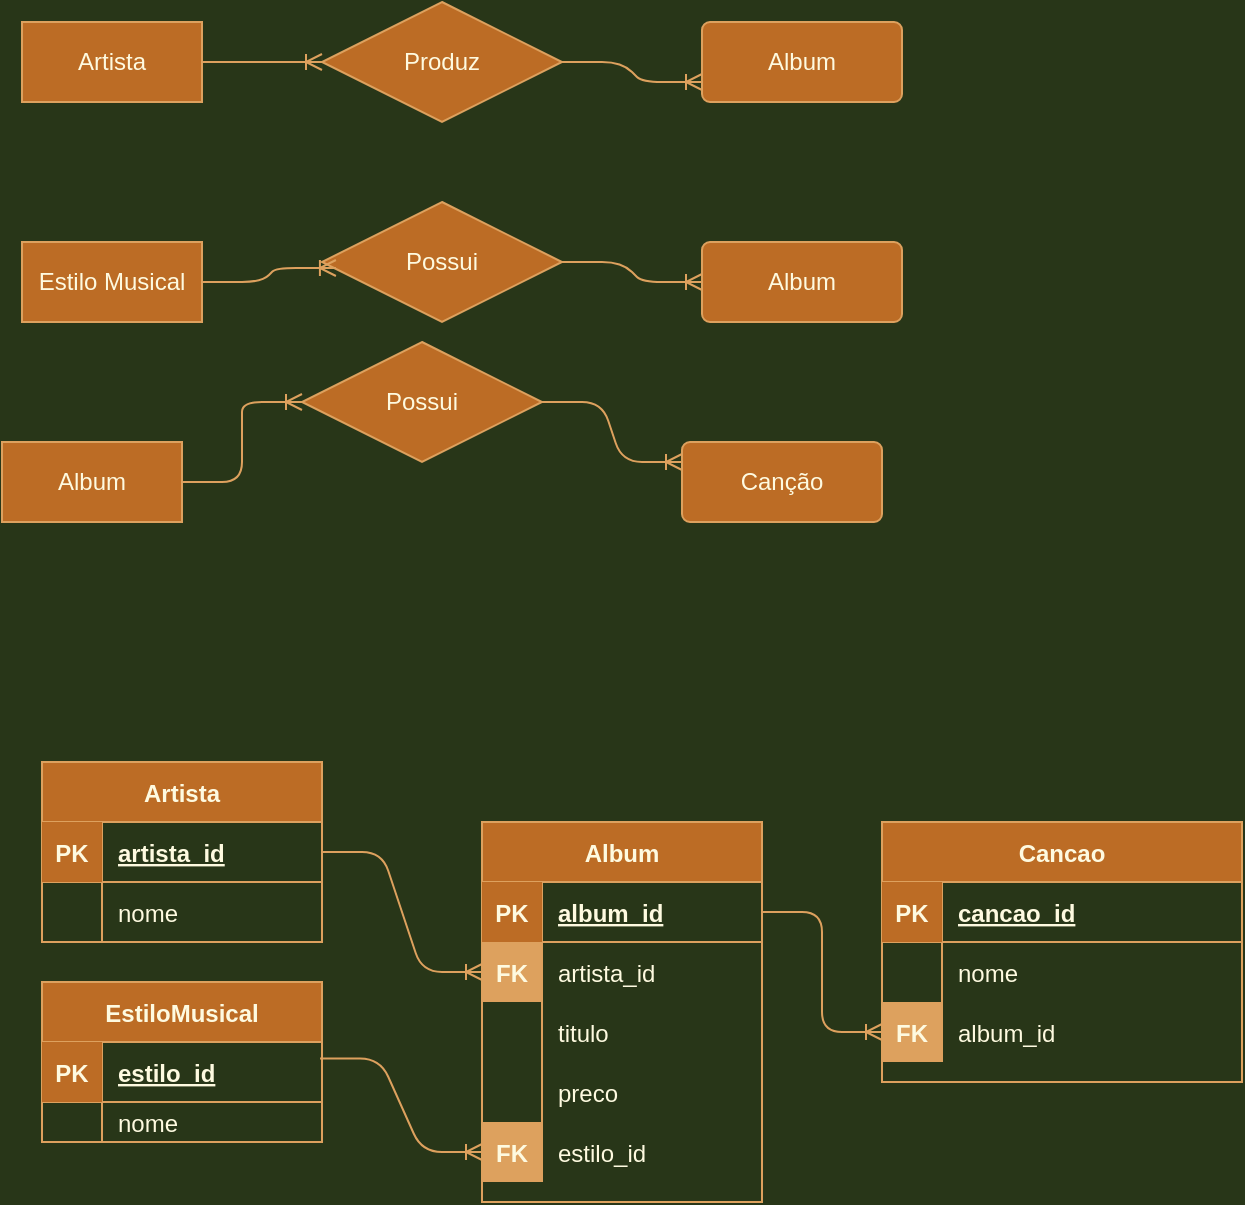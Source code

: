 <mxfile version="14.6.12" type="github">
  <diagram id="5JnNmLOrfRdGlbfy8mH3" name="Page-1">
    <mxGraphModel dx="814" dy="461" grid="1" gridSize="10" guides="1" tooltips="1" connect="1" arrows="1" fold="1" page="1" pageScale="1" pageWidth="827" pageHeight="1169" background="#283618" math="0" shadow="0">
      <root>
        <mxCell id="0" />
        <mxCell id="1" parent="0" />
        <mxCell id="1ErabXdb2FOoEMDA1Zqj-6" value="Artista" style="whiteSpace=wrap;html=1;align=center;fillColor=#BC6C25;strokeColor=#DDA15E;fontColor=#FEFAE0;" vertex="1" parent="1">
          <mxGeometry x="130" y="140" width="90" height="40" as="geometry" />
        </mxCell>
        <mxCell id="1ErabXdb2FOoEMDA1Zqj-7" value="Album" style="rounded=1;arcSize=10;whiteSpace=wrap;html=1;align=center;fillColor=#BC6C25;strokeColor=#DDA15E;fontColor=#FEFAE0;" vertex="1" parent="1">
          <mxGeometry x="470" y="140" width="100" height="40" as="geometry" />
        </mxCell>
        <mxCell id="1ErabXdb2FOoEMDA1Zqj-8" value="Produz" style="shape=rhombus;perimeter=rhombusPerimeter;whiteSpace=wrap;html=1;align=center;fillColor=#BC6C25;strokeColor=#DDA15E;fontColor=#FEFAE0;" vertex="1" parent="1">
          <mxGeometry x="280" y="130" width="120" height="60" as="geometry" />
        </mxCell>
        <mxCell id="1ErabXdb2FOoEMDA1Zqj-14" value="Estilo Musical" style="whiteSpace=wrap;html=1;align=center;fillColor=#BC6C25;strokeColor=#DDA15E;fontColor=#FEFAE0;" vertex="1" parent="1">
          <mxGeometry x="130" y="250" width="90" height="40" as="geometry" />
        </mxCell>
        <mxCell id="1ErabXdb2FOoEMDA1Zqj-15" value="Album" style="rounded=1;arcSize=10;whiteSpace=wrap;html=1;align=center;fillColor=#BC6C25;strokeColor=#DDA15E;fontColor=#FEFAE0;" vertex="1" parent="1">
          <mxGeometry x="470" y="250" width="100" height="40" as="geometry" />
        </mxCell>
        <mxCell id="1ErabXdb2FOoEMDA1Zqj-17" value="Possui" style="shape=rhombus;perimeter=rhombusPerimeter;whiteSpace=wrap;html=1;align=center;fillColor=#BC6C25;strokeColor=#DDA15E;fontColor=#FEFAE0;" vertex="1" parent="1">
          <mxGeometry x="280" y="230" width="120" height="60" as="geometry" />
        </mxCell>
        <mxCell id="1ErabXdb2FOoEMDA1Zqj-19" value="Album" style="whiteSpace=wrap;html=1;align=center;fillColor=#BC6C25;strokeColor=#DDA15E;fontColor=#FEFAE0;" vertex="1" parent="1">
          <mxGeometry x="120" y="350" width="90" height="40" as="geometry" />
        </mxCell>
        <mxCell id="1ErabXdb2FOoEMDA1Zqj-20" value="Canção" style="rounded=1;arcSize=10;whiteSpace=wrap;html=1;align=center;fillColor=#BC6C25;strokeColor=#DDA15E;fontColor=#FEFAE0;" vertex="1" parent="1">
          <mxGeometry x="460" y="350" width="100" height="40" as="geometry" />
        </mxCell>
        <mxCell id="1ErabXdb2FOoEMDA1Zqj-22" value="Possui" style="shape=rhombus;perimeter=rhombusPerimeter;whiteSpace=wrap;html=1;align=center;fillColor=#BC6C25;strokeColor=#DDA15E;fontColor=#FEFAE0;" vertex="1" parent="1">
          <mxGeometry x="270" y="300" width="120" height="60" as="geometry" />
        </mxCell>
        <mxCell id="1ErabXdb2FOoEMDA1Zqj-25" value="" style="edgeStyle=entityRelationEdgeStyle;fontSize=12;html=1;endArrow=ERoneToMany;exitX=1;exitY=0.5;exitDx=0;exitDy=0;entryX=0;entryY=0.5;entryDx=0;entryDy=0;labelBackgroundColor=#283618;strokeColor=#DDA15E;fontColor=#FEFAE0;" edge="1" parent="1" source="1ErabXdb2FOoEMDA1Zqj-19" target="1ErabXdb2FOoEMDA1Zqj-22">
          <mxGeometry width="100" height="100" relative="1" as="geometry">
            <mxPoint x="360" y="290" as="sourcePoint" />
            <mxPoint x="280" y="310" as="targetPoint" />
          </mxGeometry>
        </mxCell>
        <mxCell id="1ErabXdb2FOoEMDA1Zqj-26" value="" style="edgeStyle=entityRelationEdgeStyle;fontSize=12;html=1;endArrow=ERoneToMany;exitX=1;exitY=0.5;exitDx=0;exitDy=0;entryX=0;entryY=0.25;entryDx=0;entryDy=0;labelBackgroundColor=#283618;strokeColor=#DDA15E;fontColor=#FEFAE0;" edge="1" parent="1" source="1ErabXdb2FOoEMDA1Zqj-22" target="1ErabXdb2FOoEMDA1Zqj-20">
          <mxGeometry width="100" height="100" relative="1" as="geometry">
            <mxPoint x="360" y="290" as="sourcePoint" />
            <mxPoint x="460" y="190" as="targetPoint" />
          </mxGeometry>
        </mxCell>
        <mxCell id="1ErabXdb2FOoEMDA1Zqj-27" value="" style="edgeStyle=entityRelationEdgeStyle;fontSize=12;html=1;endArrow=ERoneToMany;exitX=1;exitY=0.5;exitDx=0;exitDy=0;entryX=0.058;entryY=0.55;entryDx=0;entryDy=0;entryPerimeter=0;labelBackgroundColor=#283618;strokeColor=#DDA15E;fontColor=#FEFAE0;" edge="1" parent="1" source="1ErabXdb2FOoEMDA1Zqj-14" target="1ErabXdb2FOoEMDA1Zqj-17">
          <mxGeometry width="100" height="100" relative="1" as="geometry">
            <mxPoint x="360" y="290" as="sourcePoint" />
            <mxPoint x="460" y="190" as="targetPoint" />
          </mxGeometry>
        </mxCell>
        <mxCell id="1ErabXdb2FOoEMDA1Zqj-28" value="" style="edgeStyle=entityRelationEdgeStyle;fontSize=12;html=1;endArrow=ERoneToMany;exitX=1;exitY=0.5;exitDx=0;exitDy=0;entryX=0;entryY=0.5;entryDx=0;entryDy=0;labelBackgroundColor=#283618;strokeColor=#DDA15E;fontColor=#FEFAE0;" edge="1" parent="1" source="1ErabXdb2FOoEMDA1Zqj-17" target="1ErabXdb2FOoEMDA1Zqj-15">
          <mxGeometry width="100" height="100" relative="1" as="geometry">
            <mxPoint x="360" y="290" as="sourcePoint" />
            <mxPoint x="460" y="190" as="targetPoint" />
          </mxGeometry>
        </mxCell>
        <mxCell id="1ErabXdb2FOoEMDA1Zqj-29" value="" style="edgeStyle=entityRelationEdgeStyle;fontSize=12;html=1;endArrow=ERoneToMany;exitX=1;exitY=0.5;exitDx=0;exitDy=0;labelBackgroundColor=#283618;strokeColor=#DDA15E;fontColor=#FEFAE0;" edge="1" parent="1" source="1ErabXdb2FOoEMDA1Zqj-6" target="1ErabXdb2FOoEMDA1Zqj-8">
          <mxGeometry width="100" height="100" relative="1" as="geometry">
            <mxPoint x="360" y="290" as="sourcePoint" />
            <mxPoint x="460" y="190" as="targetPoint" />
          </mxGeometry>
        </mxCell>
        <mxCell id="1ErabXdb2FOoEMDA1Zqj-32" value="" style="edgeStyle=entityRelationEdgeStyle;fontSize=12;html=1;endArrow=ERoneToMany;exitX=1;exitY=0.5;exitDx=0;exitDy=0;entryX=0;entryY=0.75;entryDx=0;entryDy=0;labelBackgroundColor=#283618;strokeColor=#DDA15E;fontColor=#FEFAE0;" edge="1" parent="1" source="1ErabXdb2FOoEMDA1Zqj-8" target="1ErabXdb2FOoEMDA1Zqj-7">
          <mxGeometry width="100" height="100" relative="1" as="geometry">
            <mxPoint x="360" y="290" as="sourcePoint" />
            <mxPoint x="460" y="190" as="targetPoint" />
          </mxGeometry>
        </mxCell>
        <mxCell id="1ErabXdb2FOoEMDA1Zqj-33" value="Artista" style="shape=table;startSize=30;container=1;collapsible=1;childLayout=tableLayout;fixedRows=1;rowLines=0;fontStyle=1;align=center;resizeLast=1;strokeColor=#DDA15E;fontColor=#FEFAE0;fillColor=#BC6C25;" vertex="1" parent="1">
          <mxGeometry x="140" y="510" width="140" height="90" as="geometry">
            <mxRectangle x="140" y="510" width="70" height="30" as="alternateBounds" />
          </mxGeometry>
        </mxCell>
        <mxCell id="1ErabXdb2FOoEMDA1Zqj-34" value="" style="shape=partialRectangle;collapsible=0;dropTarget=0;pointerEvents=0;fillColor=none;top=0;left=0;bottom=1;right=0;points=[[0,0.5],[1,0.5]];portConstraint=eastwest;strokeColor=#DDA15E;fontColor=#FEFAE0;" vertex="1" parent="1ErabXdb2FOoEMDA1Zqj-33">
          <mxGeometry y="30" width="140" height="30" as="geometry" />
        </mxCell>
        <mxCell id="1ErabXdb2FOoEMDA1Zqj-35" value="PK" style="shape=partialRectangle;connectable=0;top=0;left=0;bottom=0;right=0;fontStyle=1;overflow=hidden;fillColor=#BC6C25;strokeColor=#DDA15E;fontColor=#FEFAE0;" vertex="1" parent="1ErabXdb2FOoEMDA1Zqj-34">
          <mxGeometry width="30" height="30" as="geometry" />
        </mxCell>
        <mxCell id="1ErabXdb2FOoEMDA1Zqj-36" value="artista_id" style="shape=partialRectangle;connectable=0;fillColor=none;top=0;left=0;bottom=0;right=0;align=left;spacingLeft=6;fontStyle=5;overflow=hidden;strokeColor=#DDA15E;fontColor=#FEFAE0;" vertex="1" parent="1ErabXdb2FOoEMDA1Zqj-34">
          <mxGeometry x="30" width="110" height="30" as="geometry" />
        </mxCell>
        <mxCell id="1ErabXdb2FOoEMDA1Zqj-37" value="" style="shape=partialRectangle;collapsible=0;dropTarget=0;pointerEvents=0;fillColor=none;top=0;left=0;bottom=0;right=0;points=[[0,0.5],[1,0.5]];portConstraint=eastwest;strokeColor=#DDA15E;fontColor=#FEFAE0;" vertex="1" parent="1ErabXdb2FOoEMDA1Zqj-33">
          <mxGeometry y="60" width="140" height="30" as="geometry" />
        </mxCell>
        <mxCell id="1ErabXdb2FOoEMDA1Zqj-38" value="" style="shape=partialRectangle;connectable=0;fillColor=none;top=0;left=0;bottom=0;right=0;editable=1;overflow=hidden;strokeColor=#DDA15E;fontColor=#FEFAE0;" vertex="1" parent="1ErabXdb2FOoEMDA1Zqj-37">
          <mxGeometry width="30" height="30" as="geometry" />
        </mxCell>
        <mxCell id="1ErabXdb2FOoEMDA1Zqj-39" value="nome" style="shape=partialRectangle;connectable=0;fillColor=none;top=0;left=0;bottom=0;right=0;align=left;spacingLeft=6;overflow=hidden;strokeColor=#DDA15E;fontColor=#FEFAE0;" vertex="1" parent="1ErabXdb2FOoEMDA1Zqj-37">
          <mxGeometry x="30" width="110" height="30" as="geometry" />
        </mxCell>
        <mxCell id="1ErabXdb2FOoEMDA1Zqj-47" value="EstiloMusical" style="shape=table;startSize=30;container=1;collapsible=1;childLayout=tableLayout;fixedRows=1;rowLines=0;fontStyle=1;align=center;resizeLast=1;fillColor=#BC6C25;strokeColor=#DDA15E;fontColor=#FEFAE0;" vertex="1" parent="1">
          <mxGeometry x="140" y="620" width="140" height="80" as="geometry">
            <mxRectangle x="110" y="585" width="110" height="30" as="alternateBounds" />
          </mxGeometry>
        </mxCell>
        <mxCell id="1ErabXdb2FOoEMDA1Zqj-48" value="" style="shape=partialRectangle;collapsible=0;dropTarget=0;pointerEvents=0;fillColor=none;top=0;left=0;bottom=1;right=0;points=[[0,0.5],[1,0.5]];portConstraint=eastwest;strokeColor=#DDA15E;fontColor=#FEFAE0;" vertex="1" parent="1ErabXdb2FOoEMDA1Zqj-47">
          <mxGeometry y="30" width="140" height="30" as="geometry" />
        </mxCell>
        <mxCell id="1ErabXdb2FOoEMDA1Zqj-49" value="PK" style="shape=partialRectangle;connectable=0;top=0;left=0;bottom=0;right=0;fontStyle=1;overflow=hidden;fontColor=#FEFAE0;strokeColor=#DDA15E;fillColor=#BC6C25;" vertex="1" parent="1ErabXdb2FOoEMDA1Zqj-48">
          <mxGeometry width="30" height="30" as="geometry" />
        </mxCell>
        <mxCell id="1ErabXdb2FOoEMDA1Zqj-50" value="estilo_id" style="shape=partialRectangle;connectable=0;fillColor=none;top=0;left=0;bottom=0;right=0;align=left;spacingLeft=6;fontStyle=5;overflow=hidden;strokeColor=#DDA15E;fontColor=#FEFAE0;" vertex="1" parent="1ErabXdb2FOoEMDA1Zqj-48">
          <mxGeometry x="30" width="110" height="30" as="geometry" />
        </mxCell>
        <mxCell id="1ErabXdb2FOoEMDA1Zqj-51" value="" style="shape=partialRectangle;collapsible=0;dropTarget=0;pointerEvents=0;fillColor=none;top=0;left=0;bottom=0;right=0;points=[[0,0.5],[1,0.5]];portConstraint=eastwest;strokeColor=#DDA15E;fontColor=#FEFAE0;" vertex="1" parent="1ErabXdb2FOoEMDA1Zqj-47">
          <mxGeometry y="60" width="140" height="20" as="geometry" />
        </mxCell>
        <mxCell id="1ErabXdb2FOoEMDA1Zqj-52" value="" style="shape=partialRectangle;connectable=0;fillColor=none;top=0;left=0;bottom=0;right=0;editable=1;overflow=hidden;strokeColor=#DDA15E;fontColor=#FEFAE0;" vertex="1" parent="1ErabXdb2FOoEMDA1Zqj-51">
          <mxGeometry width="30" height="20" as="geometry" />
        </mxCell>
        <mxCell id="1ErabXdb2FOoEMDA1Zqj-53" value="nome" style="shape=partialRectangle;connectable=0;fillColor=none;top=0;left=0;bottom=0;right=0;align=left;spacingLeft=6;overflow=hidden;strokeColor=#DDA15E;fontColor=#FEFAE0;" vertex="1" parent="1ErabXdb2FOoEMDA1Zqj-51">
          <mxGeometry x="30" width="110" height="20" as="geometry" />
        </mxCell>
        <mxCell id="1ErabXdb2FOoEMDA1Zqj-60" value="Album" style="shape=table;startSize=30;container=1;collapsible=1;childLayout=tableLayout;fixedRows=1;rowLines=0;fontStyle=1;align=center;resizeLast=1;fillColor=#BC6C25;strokeColor=#DDA15E;fontColor=#FEFAE0;" vertex="1" parent="1">
          <mxGeometry x="360" y="540" width="140" height="190" as="geometry">
            <mxRectangle x="360" y="540" width="70" height="30" as="alternateBounds" />
          </mxGeometry>
        </mxCell>
        <mxCell id="1ErabXdb2FOoEMDA1Zqj-61" value="" style="shape=partialRectangle;collapsible=0;dropTarget=0;pointerEvents=0;fillColor=none;top=0;left=0;bottom=1;right=0;points=[[0,0.5],[1,0.5]];portConstraint=eastwest;strokeColor=#DDA15E;fontColor=#FEFAE0;" vertex="1" parent="1ErabXdb2FOoEMDA1Zqj-60">
          <mxGeometry y="30" width="140" height="30" as="geometry" />
        </mxCell>
        <mxCell id="1ErabXdb2FOoEMDA1Zqj-62" value="PK" style="shape=partialRectangle;connectable=0;top=0;left=0;bottom=0;right=0;fontStyle=1;overflow=hidden;strokeColor=#DDA15E;fontColor=#FEFAE0;fillColor=#BC6C25;" vertex="1" parent="1ErabXdb2FOoEMDA1Zqj-61">
          <mxGeometry width="30" height="30" as="geometry" />
        </mxCell>
        <mxCell id="1ErabXdb2FOoEMDA1Zqj-63" value="album_id" style="shape=partialRectangle;connectable=0;fillColor=none;top=0;left=0;bottom=0;right=0;align=left;spacingLeft=6;fontStyle=5;overflow=hidden;strokeColor=#DDA15E;fontColor=#FEFAE0;" vertex="1" parent="1ErabXdb2FOoEMDA1Zqj-61">
          <mxGeometry x="30" width="110" height="30" as="geometry" />
        </mxCell>
        <mxCell id="1ErabXdb2FOoEMDA1Zqj-64" value="" style="shape=partialRectangle;collapsible=0;dropTarget=0;pointerEvents=0;fillColor=none;top=0;left=0;bottom=0;right=0;points=[[0,0.5],[1,0.5]];portConstraint=eastwest;strokeColor=#DDA15E;fontColor=#FEFAE0;" vertex="1" parent="1ErabXdb2FOoEMDA1Zqj-60">
          <mxGeometry y="60" width="140" height="30" as="geometry" />
        </mxCell>
        <mxCell id="1ErabXdb2FOoEMDA1Zqj-65" value="FK" style="shape=partialRectangle;connectable=0;top=0;left=0;bottom=0;right=0;editable=1;overflow=hidden;fontStyle=1;strokeColor=#DDA15E;fontColor=#FEFAE0;fillColor=#DDA15E;" vertex="1" parent="1ErabXdb2FOoEMDA1Zqj-64">
          <mxGeometry width="30" height="30" as="geometry" />
        </mxCell>
        <mxCell id="1ErabXdb2FOoEMDA1Zqj-66" value="artista_id" style="shape=partialRectangle;connectable=0;fillColor=none;top=0;left=0;bottom=0;right=0;align=left;spacingLeft=6;overflow=hidden;strokeColor=#DDA15E;fontColor=#FEFAE0;" vertex="1" parent="1ErabXdb2FOoEMDA1Zqj-64">
          <mxGeometry x="30" width="110" height="30" as="geometry" />
        </mxCell>
        <mxCell id="1ErabXdb2FOoEMDA1Zqj-67" value="" style="shape=partialRectangle;collapsible=0;dropTarget=0;pointerEvents=0;fillColor=none;top=0;left=0;bottom=0;right=0;points=[[0,0.5],[1,0.5]];portConstraint=eastwest;strokeColor=#DDA15E;fontColor=#FEFAE0;" vertex="1" parent="1ErabXdb2FOoEMDA1Zqj-60">
          <mxGeometry y="90" width="140" height="30" as="geometry" />
        </mxCell>
        <mxCell id="1ErabXdb2FOoEMDA1Zqj-68" value="" style="shape=partialRectangle;connectable=0;fillColor=none;top=0;left=0;bottom=0;right=0;editable=1;overflow=hidden;strokeColor=#DDA15E;fontColor=#FEFAE0;" vertex="1" parent="1ErabXdb2FOoEMDA1Zqj-67">
          <mxGeometry width="30" height="30" as="geometry" />
        </mxCell>
        <mxCell id="1ErabXdb2FOoEMDA1Zqj-69" value="titulo" style="shape=partialRectangle;connectable=0;fillColor=none;top=0;left=0;bottom=0;right=0;align=left;spacingLeft=6;overflow=hidden;strokeColor=#DDA15E;fontColor=#FEFAE0;" vertex="1" parent="1ErabXdb2FOoEMDA1Zqj-67">
          <mxGeometry x="30" width="110" height="30" as="geometry" />
        </mxCell>
        <mxCell id="1ErabXdb2FOoEMDA1Zqj-70" value="" style="shape=partialRectangle;collapsible=0;dropTarget=0;pointerEvents=0;fillColor=none;top=0;left=0;bottom=0;right=0;points=[[0,0.5],[1,0.5]];portConstraint=eastwest;strokeColor=#DDA15E;fontColor=#FEFAE0;" vertex="1" parent="1ErabXdb2FOoEMDA1Zqj-60">
          <mxGeometry y="120" width="140" height="30" as="geometry" />
        </mxCell>
        <mxCell id="1ErabXdb2FOoEMDA1Zqj-71" value="" style="shape=partialRectangle;connectable=0;fillColor=none;top=0;left=0;bottom=0;right=0;editable=1;overflow=hidden;strokeColor=#DDA15E;fontColor=#FEFAE0;" vertex="1" parent="1ErabXdb2FOoEMDA1Zqj-70">
          <mxGeometry width="30" height="30" as="geometry" />
        </mxCell>
        <mxCell id="1ErabXdb2FOoEMDA1Zqj-72" value="preco" style="shape=partialRectangle;connectable=0;fillColor=none;top=0;left=0;bottom=0;right=0;align=left;spacingLeft=6;overflow=hidden;strokeColor=#DDA15E;fontColor=#FEFAE0;" vertex="1" parent="1ErabXdb2FOoEMDA1Zqj-70">
          <mxGeometry x="30" width="110" height="30" as="geometry" />
        </mxCell>
        <mxCell id="1ErabXdb2FOoEMDA1Zqj-79" value="" style="shape=partialRectangle;collapsible=0;dropTarget=0;pointerEvents=0;fillColor=none;top=0;left=0;bottom=0;right=0;points=[[0,0.5],[1,0.5]];portConstraint=eastwest;strokeColor=#DDA15E;fontColor=#FEFAE0;" vertex="1" parent="1ErabXdb2FOoEMDA1Zqj-60">
          <mxGeometry y="150" width="140" height="30" as="geometry" />
        </mxCell>
        <mxCell id="1ErabXdb2FOoEMDA1Zqj-80" value="FK" style="shape=partialRectangle;connectable=0;top=0;left=0;bottom=0;right=0;editable=1;overflow=hidden;fontStyle=1;strokeColor=#DDA15E;fontColor=#FEFAE0;fillColor=#DDA15E;" vertex="1" parent="1ErabXdb2FOoEMDA1Zqj-79">
          <mxGeometry width="30" height="30" as="geometry" />
        </mxCell>
        <mxCell id="1ErabXdb2FOoEMDA1Zqj-81" value="estilo_id" style="shape=partialRectangle;connectable=0;fillColor=none;top=0;left=0;bottom=0;right=0;align=left;spacingLeft=6;overflow=hidden;strokeColor=#DDA15E;fontColor=#FEFAE0;" vertex="1" parent="1ErabXdb2FOoEMDA1Zqj-79">
          <mxGeometry x="30" width="110" height="30" as="geometry" />
        </mxCell>
        <mxCell id="1ErabXdb2FOoEMDA1Zqj-82" value="" style="edgeStyle=entityRelationEdgeStyle;fontSize=12;html=1;endArrow=ERoneToMany;entryX=0;entryY=0.5;entryDx=0;entryDy=0;labelBackgroundColor=#283618;strokeColor=#DDA15E;fontColor=#FEFAE0;" edge="1" parent="1" source="1ErabXdb2FOoEMDA1Zqj-34" target="1ErabXdb2FOoEMDA1Zqj-64">
          <mxGeometry width="100" height="100" relative="1" as="geometry">
            <mxPoint x="360" y="660" as="sourcePoint" />
            <mxPoint x="460" y="560" as="targetPoint" />
          </mxGeometry>
        </mxCell>
        <mxCell id="1ErabXdb2FOoEMDA1Zqj-83" value="" style="edgeStyle=entityRelationEdgeStyle;fontSize=12;html=1;endArrow=ERoneToMany;exitX=0.993;exitY=0.275;exitDx=0;exitDy=0;exitPerimeter=0;entryX=0;entryY=0.5;entryDx=0;entryDy=0;labelBackgroundColor=#283618;strokeColor=#DDA15E;fontColor=#FEFAE0;" edge="1" parent="1" source="1ErabXdb2FOoEMDA1Zqj-48" target="1ErabXdb2FOoEMDA1Zqj-79">
          <mxGeometry width="100" height="100" relative="1" as="geometry">
            <mxPoint x="360" y="660" as="sourcePoint" />
            <mxPoint x="460" y="560" as="targetPoint" />
          </mxGeometry>
        </mxCell>
        <mxCell id="1ErabXdb2FOoEMDA1Zqj-84" value="Cancao" style="shape=table;startSize=30;container=1;collapsible=1;childLayout=tableLayout;fixedRows=1;rowLines=0;fontStyle=1;align=center;resizeLast=1;fillColor=#BC6C25;strokeColor=#DDA15E;fontColor=#FEFAE0;" vertex="1" parent="1">
          <mxGeometry x="560" y="540" width="180" height="130" as="geometry">
            <mxRectangle x="560" y="540" width="80" height="30" as="alternateBounds" />
          </mxGeometry>
        </mxCell>
        <mxCell id="1ErabXdb2FOoEMDA1Zqj-85" value="" style="shape=partialRectangle;collapsible=0;dropTarget=0;pointerEvents=0;fillColor=none;top=0;left=0;bottom=1;right=0;points=[[0,0.5],[1,0.5]];portConstraint=eastwest;strokeColor=#DDA15E;fontColor=#FEFAE0;" vertex="1" parent="1ErabXdb2FOoEMDA1Zqj-84">
          <mxGeometry y="30" width="180" height="30" as="geometry" />
        </mxCell>
        <mxCell id="1ErabXdb2FOoEMDA1Zqj-86" value="PK" style="shape=partialRectangle;connectable=0;top=0;left=0;bottom=0;right=0;fontStyle=1;overflow=hidden;strokeColor=#DDA15E;fontColor=#FEFAE0;fillColor=#BC6C25;" vertex="1" parent="1ErabXdb2FOoEMDA1Zqj-85">
          <mxGeometry width="30" height="30" as="geometry" />
        </mxCell>
        <mxCell id="1ErabXdb2FOoEMDA1Zqj-87" value="cancao_id" style="shape=partialRectangle;connectable=0;fillColor=none;top=0;left=0;bottom=0;right=0;align=left;spacingLeft=6;fontStyle=5;overflow=hidden;strokeColor=#DDA15E;fontColor=#FEFAE0;" vertex="1" parent="1ErabXdb2FOoEMDA1Zqj-85">
          <mxGeometry x="30" width="150" height="30" as="geometry" />
        </mxCell>
        <mxCell id="1ErabXdb2FOoEMDA1Zqj-88" value="" style="shape=partialRectangle;collapsible=0;dropTarget=0;pointerEvents=0;fillColor=none;top=0;left=0;bottom=0;right=0;points=[[0,0.5],[1,0.5]];portConstraint=eastwest;strokeColor=#DDA15E;fontColor=#FEFAE0;" vertex="1" parent="1ErabXdb2FOoEMDA1Zqj-84">
          <mxGeometry y="60" width="180" height="30" as="geometry" />
        </mxCell>
        <mxCell id="1ErabXdb2FOoEMDA1Zqj-89" value="" style="shape=partialRectangle;connectable=0;fillColor=none;top=0;left=0;bottom=0;right=0;editable=1;overflow=hidden;strokeColor=#DDA15E;fontColor=#FEFAE0;" vertex="1" parent="1ErabXdb2FOoEMDA1Zqj-88">
          <mxGeometry width="30" height="30" as="geometry" />
        </mxCell>
        <mxCell id="1ErabXdb2FOoEMDA1Zqj-90" value="nome" style="shape=partialRectangle;connectable=0;fillColor=none;top=0;left=0;bottom=0;right=0;align=left;spacingLeft=6;overflow=hidden;strokeColor=#DDA15E;fontColor=#FEFAE0;" vertex="1" parent="1ErabXdb2FOoEMDA1Zqj-88">
          <mxGeometry x="30" width="150" height="30" as="geometry" />
        </mxCell>
        <mxCell id="1ErabXdb2FOoEMDA1Zqj-91" value="" style="shape=partialRectangle;collapsible=0;dropTarget=0;pointerEvents=0;fillColor=none;top=0;left=0;bottom=0;right=0;points=[[0,0.5],[1,0.5]];portConstraint=eastwest;strokeColor=#DDA15E;fontColor=#FEFAE0;" vertex="1" parent="1ErabXdb2FOoEMDA1Zqj-84">
          <mxGeometry y="90" width="180" height="30" as="geometry" />
        </mxCell>
        <mxCell id="1ErabXdb2FOoEMDA1Zqj-92" value="FK" style="shape=partialRectangle;connectable=0;top=0;left=0;bottom=0;right=0;editable=1;overflow=hidden;fontStyle=1;strokeColor=#DDA15E;fontColor=#FEFAE0;fillColor=#DDA15E;" vertex="1" parent="1ErabXdb2FOoEMDA1Zqj-91">
          <mxGeometry width="30" height="30" as="geometry" />
        </mxCell>
        <mxCell id="1ErabXdb2FOoEMDA1Zqj-93" value="album_id" style="shape=partialRectangle;connectable=0;fillColor=none;top=0;left=0;bottom=0;right=0;align=left;spacingLeft=6;overflow=hidden;strokeColor=#DDA15E;fontColor=#FEFAE0;" vertex="1" parent="1ErabXdb2FOoEMDA1Zqj-91">
          <mxGeometry x="30" width="150" height="30" as="geometry" />
        </mxCell>
        <mxCell id="1ErabXdb2FOoEMDA1Zqj-97" value="" style="edgeStyle=entityRelationEdgeStyle;fontSize=12;html=1;endArrow=ERoneToMany;entryX=0;entryY=0.5;entryDx=0;entryDy=0;exitX=1;exitY=0.5;exitDx=0;exitDy=0;labelBackgroundColor=#283618;strokeColor=#DDA15E;fontColor=#FEFAE0;" edge="1" parent="1" source="1ErabXdb2FOoEMDA1Zqj-61" target="1ErabXdb2FOoEMDA1Zqj-91">
          <mxGeometry width="100" height="100" relative="1" as="geometry">
            <mxPoint x="360" y="710" as="sourcePoint" />
            <mxPoint x="460" y="610" as="targetPoint" />
          </mxGeometry>
        </mxCell>
      </root>
    </mxGraphModel>
  </diagram>
</mxfile>
